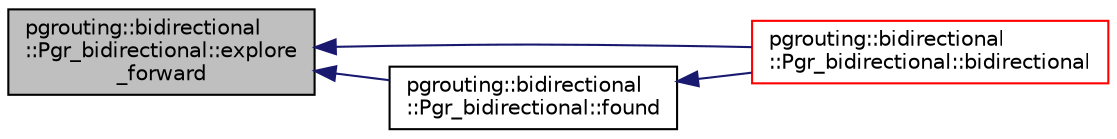 digraph "pgrouting::bidirectional::Pgr_bidirectional::explore_forward"
{
  edge [fontname="Helvetica",fontsize="10",labelfontname="Helvetica",labelfontsize="10"];
  node [fontname="Helvetica",fontsize="10",shape=record];
  rankdir="LR";
  Node57 [label="pgrouting::bidirectional\l::Pgr_bidirectional::explore\l_forward",height=0.2,width=0.4,color="black", fillcolor="grey75", style="filled", fontcolor="black"];
  Node57 -> Node58 [dir="back",color="midnightblue",fontsize="10",style="solid",fontname="Helvetica"];
  Node58 [label="pgrouting::bidirectional\l::Pgr_bidirectional::bidirectional",height=0.2,width=0.4,color="red", fillcolor="white", style="filled",URL="$classpgrouting_1_1bidirectional_1_1Pgr__bidirectional.html#a0a1519de1a666bdfff7584037388e5f9"];
  Node57 -> Node69 [dir="back",color="midnightblue",fontsize="10",style="solid",fontname="Helvetica"];
  Node69 [label="pgrouting::bidirectional\l::Pgr_bidirectional::found",height=0.2,width=0.4,color="black", fillcolor="white", style="filled",URL="$classpgrouting_1_1bidirectional_1_1Pgr__bidirectional.html#a13542537894b7e6e0a00937a4cfcaac8"];
  Node69 -> Node58 [dir="back",color="midnightblue",fontsize="10",style="solid",fontname="Helvetica"];
}
